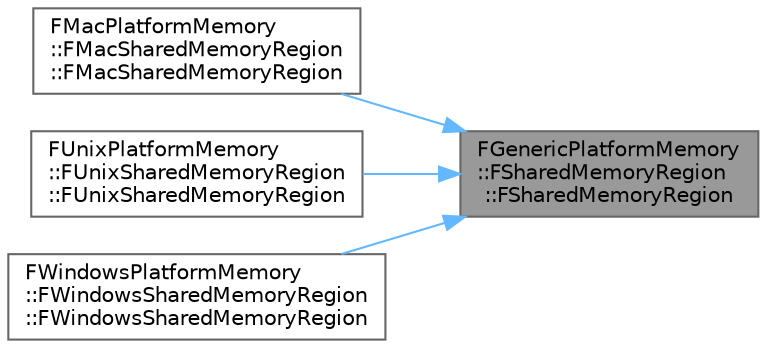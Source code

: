 digraph "FGenericPlatformMemory::FSharedMemoryRegion::FSharedMemoryRegion"
{
 // INTERACTIVE_SVG=YES
 // LATEX_PDF_SIZE
  bgcolor="transparent";
  edge [fontname=Helvetica,fontsize=10,labelfontname=Helvetica,labelfontsize=10];
  node [fontname=Helvetica,fontsize=10,shape=box,height=0.2,width=0.4];
  rankdir="RL";
  Node1 [id="Node000001",label="FGenericPlatformMemory\l::FSharedMemoryRegion\l::FSharedMemoryRegion",height=0.2,width=0.4,color="gray40", fillcolor="grey60", style="filled", fontcolor="black",tooltip=" "];
  Node1 -> Node2 [id="edge1_Node000001_Node000002",dir="back",color="steelblue1",style="solid",tooltip=" "];
  Node2 [id="Node000002",label="FMacPlatformMemory\l::FMacSharedMemoryRegion\l::FMacSharedMemoryRegion",height=0.2,width=0.4,color="grey40", fillcolor="white", style="filled",URL="$df/d21/structFMacPlatformMemory_1_1FMacSharedMemoryRegion.html#ab2240572dec82ac42d9f108bb07235ad",tooltip=" "];
  Node1 -> Node3 [id="edge2_Node000001_Node000003",dir="back",color="steelblue1",style="solid",tooltip=" "];
  Node3 [id="Node000003",label="FUnixPlatformMemory\l::FUnixSharedMemoryRegion\l::FUnixSharedMemoryRegion",height=0.2,width=0.4,color="grey40", fillcolor="white", style="filled",URL="$d0/d4c/structFUnixPlatformMemory_1_1FUnixSharedMemoryRegion.html#ac8bc24d3b2d168288f2c59c68125306e",tooltip=" "];
  Node1 -> Node4 [id="edge3_Node000001_Node000004",dir="back",color="steelblue1",style="solid",tooltip=" "];
  Node4 [id="Node000004",label="FWindowsPlatformMemory\l::FWindowsSharedMemoryRegion\l::FWindowsSharedMemoryRegion",height=0.2,width=0.4,color="grey40", fillcolor="white", style="filled",URL="$d4/df8/structFWindowsPlatformMemory_1_1FWindowsSharedMemoryRegion.html#a4e791ee470b2bb3aff032db9b9f9605d",tooltip=" "];
}
